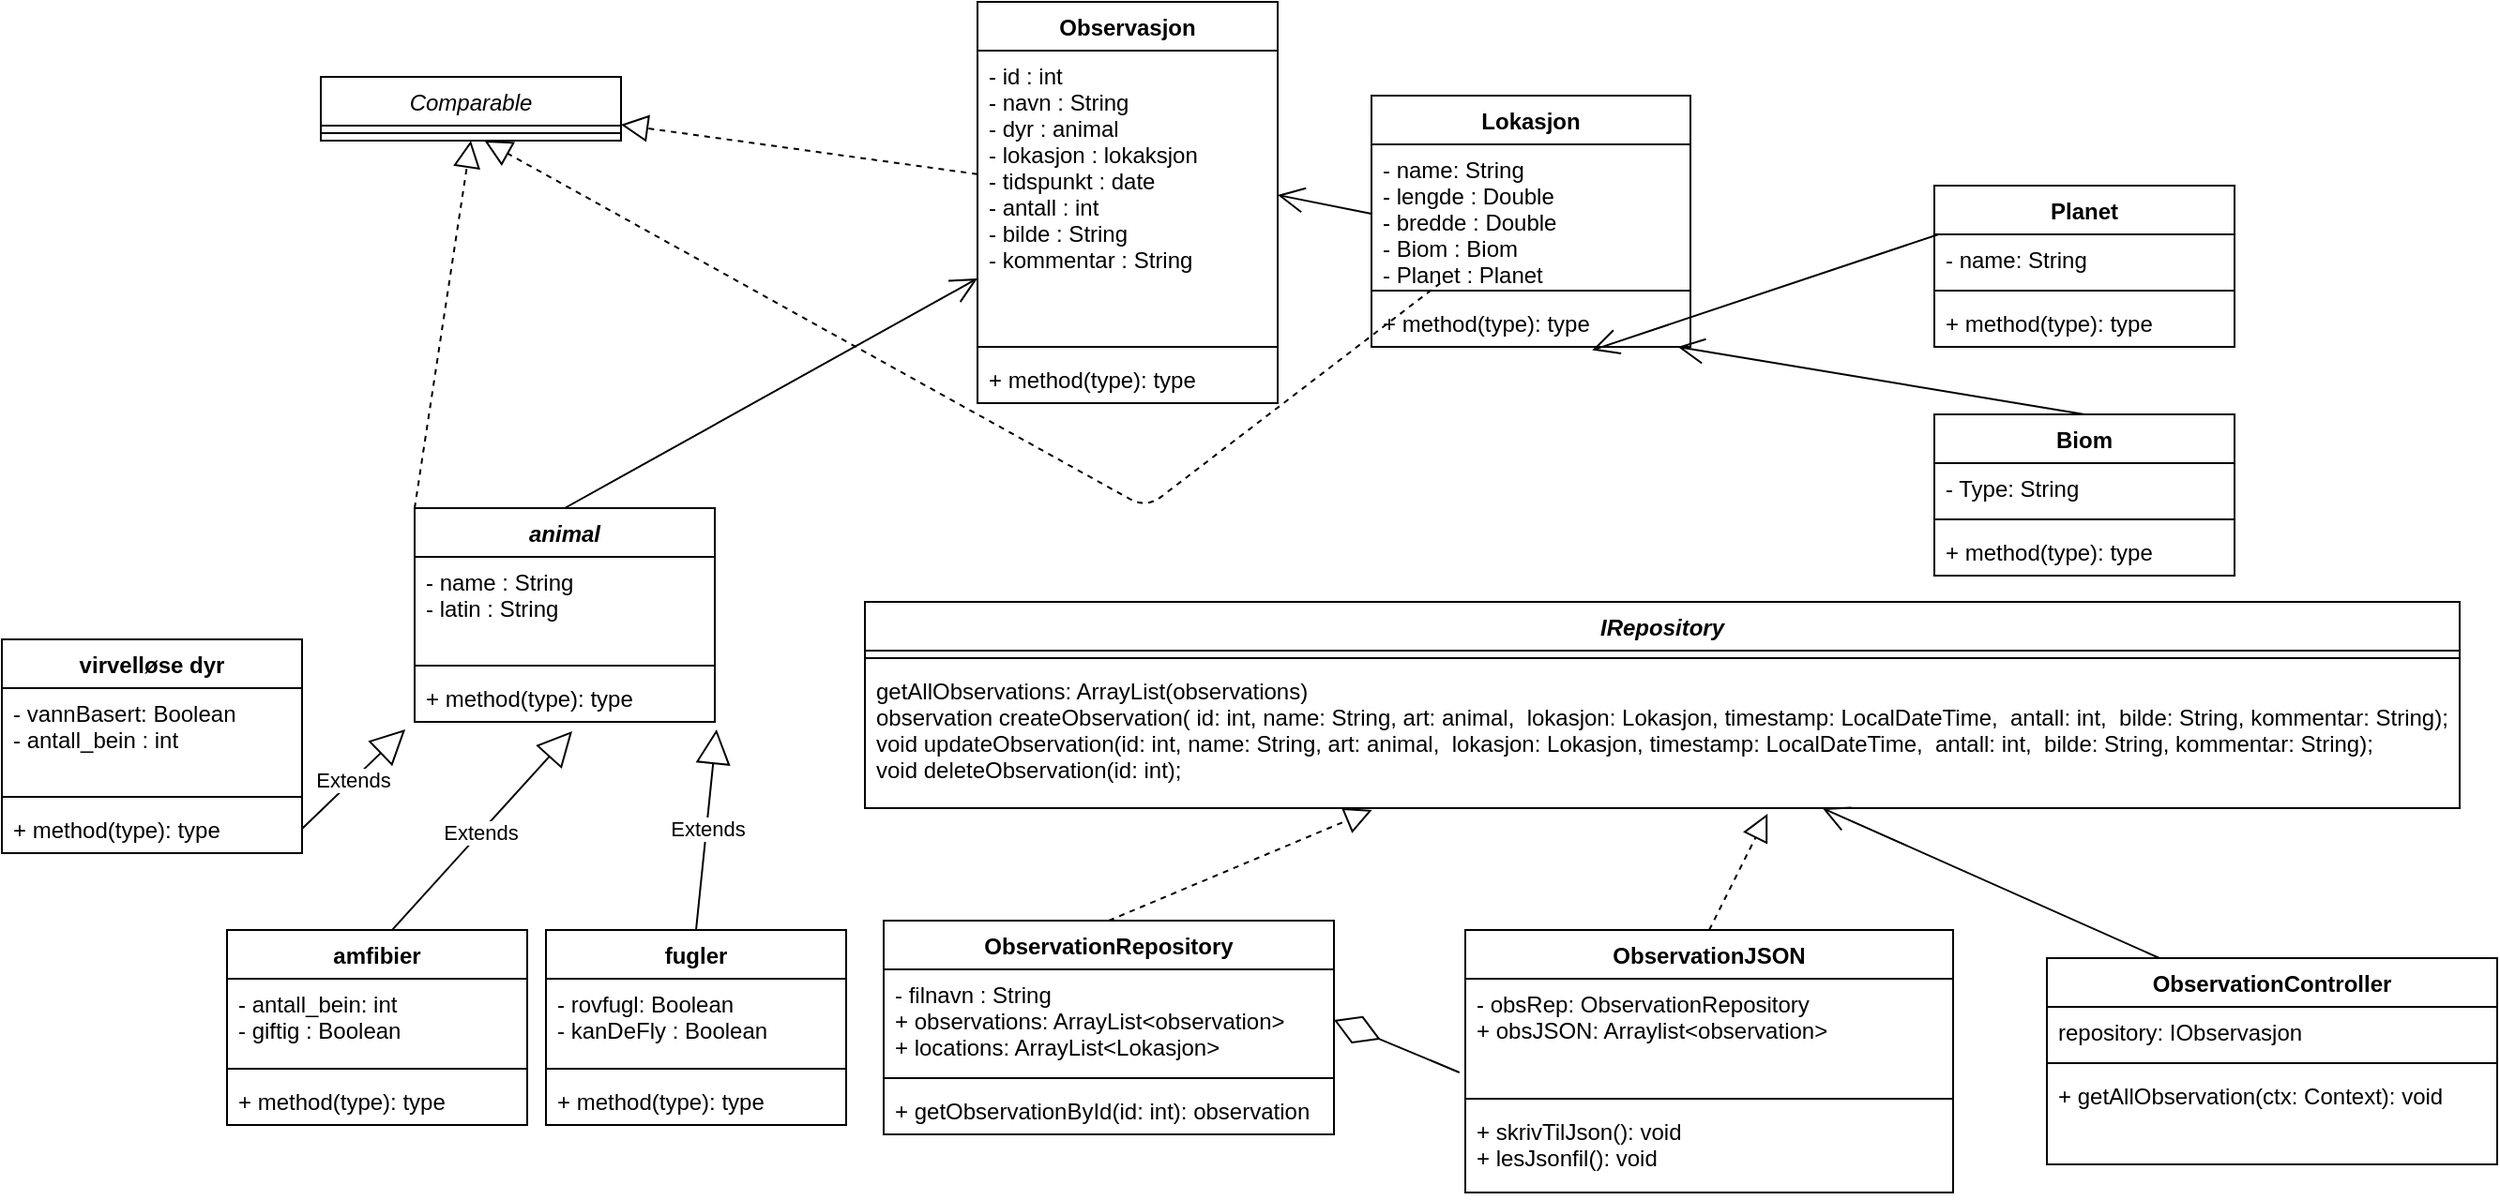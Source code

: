 <mxfile version="13.0.0" type="onedrive"><diagram id="C5RBs43oDa-KdzZeNtuy" name="Page-1"><mxGraphModel dx="2249" dy="762" grid="1" gridSize="10" guides="1" tooltips="1" connect="1" arrows="1" fold="1" page="1" pageScale="1" pageWidth="827" pageHeight="1169" math="0" shadow="0"><root><mxCell id="WIyWlLk6GJQsqaUBKTNV-0"/><mxCell id="WIyWlLk6GJQsqaUBKTNV-1" parent="WIyWlLk6GJQsqaUBKTNV-0"/><mxCell id="1l0XyxwOn4tncgADncdw-36" value="Extends" style="endArrow=block;endSize=16;endFill=0;html=1;exitX=1;exitY=0.5;exitDx=0;exitDy=0;entryX=-0.031;entryY=1.154;entryDx=0;entryDy=0;entryPerimeter=0;" parent="WIyWlLk6GJQsqaUBKTNV-1" source="1l0XyxwOn4tncgADncdw-11" target="1l0XyxwOn4tncgADncdw-7" edge="1"><mxGeometry width="160" relative="1" as="geometry"><mxPoint x="330" y="390" as="sourcePoint"/><mxPoint x="490" y="390" as="targetPoint"/></mxGeometry></mxCell><mxCell id="1l0XyxwOn4tncgADncdw-37" value="Extends" style="endArrow=block;endSize=16;endFill=0;html=1;exitX=0.544;exitY=0.01;exitDx=0;exitDy=0;exitPerimeter=0;entryX=0.525;entryY=1.192;entryDx=0;entryDy=0;entryPerimeter=0;" parent="WIyWlLk6GJQsqaUBKTNV-1" source="1l0XyxwOn4tncgADncdw-12" target="1l0XyxwOn4tncgADncdw-7" edge="1"><mxGeometry width="160" relative="1" as="geometry"><mxPoint x="330" y="390" as="sourcePoint"/><mxPoint x="490" y="390" as="targetPoint"/></mxGeometry></mxCell><mxCell id="1l0XyxwOn4tncgADncdw-38" value="Extends" style="endArrow=block;endSize=16;endFill=0;html=1;exitX=0.5;exitY=0;exitDx=0;exitDy=0;entryX=1.006;entryY=1.154;entryDx=0;entryDy=0;entryPerimeter=0;" parent="WIyWlLk6GJQsqaUBKTNV-1" source="1l0XyxwOn4tncgADncdw-20" target="1l0XyxwOn4tncgADncdw-7" edge="1"><mxGeometry width="160" relative="1" as="geometry"><mxPoint x="330" y="390" as="sourcePoint"/><mxPoint x="490" y="390" as="targetPoint"/></mxGeometry></mxCell><mxCell id="1l0XyxwOn4tncgADncdw-0" value="Observasjon" style="swimlane;fontStyle=1;align=center;verticalAlign=top;childLayout=stackLayout;horizontal=1;startSize=26;horizontalStack=0;resizeParent=1;resizeParentMax=0;resizeLast=0;collapsible=1;marginBottom=0;" parent="WIyWlLk6GJQsqaUBKTNV-1" vertex="1"><mxGeometry x="90" y="20" width="160" height="214" as="geometry"/></mxCell><mxCell id="1l0XyxwOn4tncgADncdw-1" value="- id : int&#10;- navn : String  &#10;- dyr : animal&#10;- lokasjon : lokaksjon&#10;- tidspunkt : date&#10;- antall : int&#10;- bilde : String&#10;- kommentar : String&#10;&#10;" style="text;strokeColor=none;fillColor=none;align=left;verticalAlign=top;spacingLeft=4;spacingRight=4;overflow=hidden;rotatable=0;points=[[0,0.5],[1,0.5]];portConstraint=eastwest;" parent="1l0XyxwOn4tncgADncdw-0" vertex="1"><mxGeometry y="26" width="160" height="154" as="geometry"/></mxCell><mxCell id="1l0XyxwOn4tncgADncdw-2" value="" style="line;strokeWidth=1;fillColor=none;align=left;verticalAlign=middle;spacingTop=-1;spacingLeft=3;spacingRight=3;rotatable=0;labelPosition=right;points=[];portConstraint=eastwest;" parent="1l0XyxwOn4tncgADncdw-0" vertex="1"><mxGeometry y="180" width="160" height="8" as="geometry"/></mxCell><mxCell id="1l0XyxwOn4tncgADncdw-3" value="+ method(type): type" style="text;strokeColor=none;fillColor=none;align=left;verticalAlign=top;spacingLeft=4;spacingRight=4;overflow=hidden;rotatable=0;points=[[0,0.5],[1,0.5]];portConstraint=eastwest;" parent="1l0XyxwOn4tncgADncdw-0" vertex="1"><mxGeometry y="188" width="160" height="26" as="geometry"/></mxCell><mxCell id="nQUTLPjLjgX2epwmvTS1-16" value="" style="endArrow=diamondThin;endFill=0;endSize=24;html=1;exitX=-0.012;exitY=0.833;exitDx=0;exitDy=0;exitPerimeter=0;entryX=1;entryY=0.5;entryDx=0;entryDy=0;" edge="1" parent="WIyWlLk6GJQsqaUBKTNV-1" source="nQUTLPjLjgX2epwmvTS1-9" target="nQUTLPjLjgX2epwmvTS1-13"><mxGeometry width="160" relative="1" as="geometry"><mxPoint x="350" y="696" as="sourcePoint"/><mxPoint x="420" y="670" as="targetPoint"/></mxGeometry></mxCell><mxCell id="nQUTLPjLjgX2epwmvTS1-17" value="" style="endArrow=block;dashed=1;endFill=0;endSize=12;html=1;entryX=0.318;entryY=1.013;entryDx=0;entryDy=0;entryPerimeter=0;exitX=0.5;exitY=0;exitDx=0;exitDy=0;" edge="1" parent="WIyWlLk6GJQsqaUBKTNV-1" source="nQUTLPjLjgX2epwmvTS1-12" target="nQUTLPjLjgX2epwmvTS1-3"><mxGeometry width="160" relative="1" as="geometry"><mxPoint x="160" y="690" as="sourcePoint"/><mxPoint x="320" y="690" as="targetPoint"/></mxGeometry></mxCell><mxCell id="nQUTLPjLjgX2epwmvTS1-18" value="" style="endArrow=block;dashed=1;endFill=0;endSize=12;html=1;exitX=0.5;exitY=0;exitDx=0;exitDy=0;entryX=0.566;entryY=1.039;entryDx=0;entryDy=0;entryPerimeter=0;" edge="1" parent="WIyWlLk6GJQsqaUBKTNV-1" source="nQUTLPjLjgX2epwmvTS1-8" target="nQUTLPjLjgX2epwmvTS1-3"><mxGeometry width="160" relative="1" as="geometry"><mxPoint x="160" y="690" as="sourcePoint"/><mxPoint x="320" y="690" as="targetPoint"/></mxGeometry></mxCell><mxCell id="nQUTLPjLjgX2epwmvTS1-23" value="" style="endArrow=block;dashed=1;endFill=0;endSize=12;html=1;entryX=0.5;entryY=1;entryDx=0;entryDy=0;exitX=0;exitY=0;exitDx=0;exitDy=0;" edge="1" parent="WIyWlLk6GJQsqaUBKTNV-1" source="1l0XyxwOn4tncgADncdw-4" target="nQUTLPjLjgX2epwmvTS1-4"><mxGeometry width="160" relative="1" as="geometry"><mxPoint x="90" y="690" as="sourcePoint"/><mxPoint x="-351.04" y="84.004" as="targetPoint"/></mxGeometry></mxCell><mxCell id="nQUTLPjLjgX2epwmvTS1-24" value="" style="endArrow=block;dashed=1;endFill=0;endSize=12;html=1;" edge="1" parent="WIyWlLk6GJQsqaUBKTNV-1" source="1l0XyxwOn4tncgADncdw-25" target="nQUTLPjLjgX2epwmvTS1-6"><mxGeometry width="160" relative="1" as="geometry"><mxPoint x="170" y="370" as="sourcePoint"/><mxPoint x="-276" y="67.008" as="targetPoint"/><Array as="points"><mxPoint x="180" y="290"/></Array></mxGeometry></mxCell><mxCell id="nQUTLPjLjgX2epwmvTS1-25" value="" style="endArrow=block;dashed=1;endFill=0;endSize=12;html=1;entryX=1;entryY=0.75;entryDx=0;entryDy=0;" edge="1" parent="WIyWlLk6GJQsqaUBKTNV-1" source="1l0XyxwOn4tncgADncdw-1" target="nQUTLPjLjgX2epwmvTS1-4"><mxGeometry width="160" relative="1" as="geometry"><mxPoint x="90" y="290" as="sourcePoint"/><mxPoint x="250" y="290" as="targetPoint"/></mxGeometry></mxCell><mxCell id="nQUTLPjLjgX2epwmvTS1-27" value="" style="endArrow=open;endFill=1;endSize=12;html=1;exitX=0.25;exitY=0;exitDx=0;exitDy=0;" edge="1" parent="WIyWlLk6GJQsqaUBKTNV-1" source="nQUTLPjLjgX2epwmvTS1-19" target="nQUTLPjLjgX2epwmvTS1-3"><mxGeometry width="160" relative="1" as="geometry"><mxPoint x="200" y="370" as="sourcePoint"/><mxPoint x="360" y="370" as="targetPoint"/></mxGeometry></mxCell><mxCell id="nQUTLPjLjgX2epwmvTS1-28" value="" style="endArrow=open;endFill=1;endSize=12;html=1;exitX=0.5;exitY=0;exitDx=0;exitDy=0;" edge="1" parent="WIyWlLk6GJQsqaUBKTNV-1" source="1l0XyxwOn4tncgADncdw-32" target="1l0XyxwOn4tncgADncdw-27"><mxGeometry width="160" relative="1" as="geometry"><mxPoint x="200" y="370" as="sourcePoint"/><mxPoint x="360" y="370" as="targetPoint"/></mxGeometry></mxCell><mxCell id="nQUTLPjLjgX2epwmvTS1-29" value="" style="endArrow=open;endFill=1;endSize=12;html=1;exitX=0.5;exitY=0;exitDx=0;exitDy=0;entryX=0.692;entryY=1.068;entryDx=0;entryDy=0;entryPerimeter=0;" edge="1" parent="WIyWlLk6GJQsqaUBKTNV-1" source="1l0XyxwOn4tncgADncdw-28" target="1l0XyxwOn4tncgADncdw-27"><mxGeometry width="160" relative="1" as="geometry"><mxPoint x="200" y="370" as="sourcePoint"/><mxPoint x="360" y="370" as="targetPoint"/></mxGeometry></mxCell><mxCell id="nQUTLPjLjgX2epwmvTS1-30" value="" style="endArrow=open;endFill=1;endSize=12;html=1;exitX=0.5;exitY=0;exitDx=0;exitDy=0;" edge="1" parent="WIyWlLk6GJQsqaUBKTNV-1" source="1l0XyxwOn4tncgADncdw-4" target="1l0XyxwOn4tncgADncdw-1"><mxGeometry width="160" relative="1" as="geometry"><mxPoint x="200" y="370" as="sourcePoint"/><mxPoint x="360" y="370" as="targetPoint"/></mxGeometry></mxCell><mxCell id="nQUTLPjLjgX2epwmvTS1-31" value="" style="endArrow=open;endFill=1;endSize=12;html=1;exitX=0;exitY=0.5;exitDx=0;exitDy=0;entryX=1;entryY=0.5;entryDx=0;entryDy=0;" edge="1" parent="WIyWlLk6GJQsqaUBKTNV-1" source="1l0XyxwOn4tncgADncdw-25" target="1l0XyxwOn4tncgADncdw-1"><mxGeometry width="160" relative="1" as="geometry"><mxPoint x="200" y="370" as="sourcePoint"/><mxPoint x="360" y="370" as="targetPoint"/></mxGeometry></mxCell><mxCell id="nQUTLPjLjgX2epwmvTS1-4" value="Comparable" style="swimlane;fontStyle=2;align=center;verticalAlign=top;childLayout=stackLayout;horizontal=1;startSize=26;horizontalStack=0;resizeParent=1;resizeParentMax=0;resizeLast=0;collapsible=1;marginBottom=0;" vertex="1" parent="WIyWlLk6GJQsqaUBKTNV-1"><mxGeometry x="-260" y="60" width="160" height="34" as="geometry"/></mxCell><mxCell id="nQUTLPjLjgX2epwmvTS1-6" value="" style="line;strokeWidth=1;fillColor=none;align=left;verticalAlign=middle;spacingTop=-1;spacingLeft=3;spacingRight=3;rotatable=0;labelPosition=right;points=[];portConstraint=eastwest;" vertex="1" parent="nQUTLPjLjgX2epwmvTS1-4"><mxGeometry y="26" width="160" height="8" as="geometry"/></mxCell><mxCell id="1l0XyxwOn4tncgADncdw-4" value="animal" style="swimlane;fontStyle=3;align=center;verticalAlign=top;childLayout=stackLayout;horizontal=1;startSize=26;horizontalStack=0;resizeParent=1;resizeParentMax=0;resizeLast=0;collapsible=1;marginBottom=0;" parent="WIyWlLk6GJQsqaUBKTNV-1" vertex="1"><mxGeometry x="-210" y="290" width="160" height="114" as="geometry"/></mxCell><mxCell id="1l0XyxwOn4tncgADncdw-5" value="- name : String&#10;- latin : String" style="text;strokeColor=none;fillColor=none;align=left;verticalAlign=top;spacingLeft=4;spacingRight=4;overflow=hidden;rotatable=0;points=[[0,0.5],[1,0.5]];portConstraint=eastwest;" parent="1l0XyxwOn4tncgADncdw-4" vertex="1"><mxGeometry y="26" width="160" height="54" as="geometry"/></mxCell><mxCell id="1l0XyxwOn4tncgADncdw-6" value="" style="line;strokeWidth=1;fillColor=none;align=left;verticalAlign=middle;spacingTop=-1;spacingLeft=3;spacingRight=3;rotatable=0;labelPosition=right;points=[];portConstraint=eastwest;" parent="1l0XyxwOn4tncgADncdw-4" vertex="1"><mxGeometry y="80" width="160" height="8" as="geometry"/></mxCell><mxCell id="1l0XyxwOn4tncgADncdw-7" value="+ method(type): type" style="text;strokeColor=none;fillColor=none;align=left;verticalAlign=top;spacingLeft=4;spacingRight=4;overflow=hidden;rotatable=0;points=[[0,0.5],[1,0.5]];portConstraint=eastwest;" parent="1l0XyxwOn4tncgADncdw-4" vertex="1"><mxGeometry y="88" width="160" height="26" as="geometry"/></mxCell><mxCell id="1l0XyxwOn4tncgADncdw-24" value="Lokasjon" style="swimlane;fontStyle=1;align=center;verticalAlign=top;childLayout=stackLayout;horizontal=1;startSize=26;horizontalStack=0;resizeParent=1;resizeParentMax=0;resizeLast=0;collapsible=1;marginBottom=0;" parent="WIyWlLk6GJQsqaUBKTNV-1" vertex="1"><mxGeometry x="300" y="70" width="170" height="134" as="geometry"/></mxCell><mxCell id="1l0XyxwOn4tncgADncdw-25" value="- name: String&#10;- lengde : Double&#10;- bredde : Double&#10;- Biom : Biom&#10;- Planet : Planet" style="text;strokeColor=none;fillColor=none;align=left;verticalAlign=top;spacingLeft=4;spacingRight=4;overflow=hidden;rotatable=0;points=[[0,0.5],[1,0.5]];portConstraint=eastwest;" parent="1l0XyxwOn4tncgADncdw-24" vertex="1"><mxGeometry y="26" width="170" height="74" as="geometry"/></mxCell><mxCell id="1l0XyxwOn4tncgADncdw-26" value="" style="line;strokeWidth=1;fillColor=none;align=left;verticalAlign=middle;spacingTop=-1;spacingLeft=3;spacingRight=3;rotatable=0;labelPosition=right;points=[];portConstraint=eastwest;" parent="1l0XyxwOn4tncgADncdw-24" vertex="1"><mxGeometry y="100" width="170" height="8" as="geometry"/></mxCell><mxCell id="1l0XyxwOn4tncgADncdw-27" value="+ method(type): type" style="text;strokeColor=none;fillColor=none;align=left;verticalAlign=top;spacingLeft=4;spacingRight=4;overflow=hidden;rotatable=0;points=[[0,0.5],[1,0.5]];portConstraint=eastwest;" parent="1l0XyxwOn4tncgADncdw-24" vertex="1"><mxGeometry y="108" width="170" height="26" as="geometry"/></mxCell><mxCell id="1l0XyxwOn4tncgADncdw-28" value="Planet" style="swimlane;fontStyle=1;align=center;verticalAlign=top;childLayout=stackLayout;horizontal=1;startSize=26;horizontalStack=0;resizeParent=1;resizeParentMax=0;resizeLast=0;collapsible=1;marginBottom=0;" parent="WIyWlLk6GJQsqaUBKTNV-1" vertex="1"><mxGeometry x="600" y="118" width="160" height="86" as="geometry"/></mxCell><mxCell id="1l0XyxwOn4tncgADncdw-29" value="- name: String" style="text;strokeColor=none;fillColor=none;align=left;verticalAlign=top;spacingLeft=4;spacingRight=4;overflow=hidden;rotatable=0;points=[[0,0.5],[1,0.5]];portConstraint=eastwest;" parent="1l0XyxwOn4tncgADncdw-28" vertex="1"><mxGeometry y="26" width="160" height="26" as="geometry"/></mxCell><mxCell id="1l0XyxwOn4tncgADncdw-30" value="" style="line;strokeWidth=1;fillColor=none;align=left;verticalAlign=middle;spacingTop=-1;spacingLeft=3;spacingRight=3;rotatable=0;labelPosition=right;points=[];portConstraint=eastwest;" parent="1l0XyxwOn4tncgADncdw-28" vertex="1"><mxGeometry y="52" width="160" height="8" as="geometry"/></mxCell><mxCell id="1l0XyxwOn4tncgADncdw-31" value="+ method(type): type" style="text;strokeColor=none;fillColor=none;align=left;verticalAlign=top;spacingLeft=4;spacingRight=4;overflow=hidden;rotatable=0;points=[[0,0.5],[1,0.5]];portConstraint=eastwest;" parent="1l0XyxwOn4tncgADncdw-28" vertex="1"><mxGeometry y="60" width="160" height="26" as="geometry"/></mxCell><mxCell id="1l0XyxwOn4tncgADncdw-32" value="Biom" style="swimlane;fontStyle=1;align=center;verticalAlign=top;childLayout=stackLayout;horizontal=1;startSize=26;horizontalStack=0;resizeParent=1;resizeParentMax=0;resizeLast=0;collapsible=1;marginBottom=0;" parent="WIyWlLk6GJQsqaUBKTNV-1" vertex="1"><mxGeometry x="600" y="240" width="160" height="86" as="geometry"/></mxCell><mxCell id="1l0XyxwOn4tncgADncdw-33" value="- Type: String" style="text;strokeColor=none;fillColor=none;align=left;verticalAlign=top;spacingLeft=4;spacingRight=4;overflow=hidden;rotatable=0;points=[[0,0.5],[1,0.5]];portConstraint=eastwest;" parent="1l0XyxwOn4tncgADncdw-32" vertex="1"><mxGeometry y="26" width="160" height="26" as="geometry"/></mxCell><mxCell id="1l0XyxwOn4tncgADncdw-34" value="" style="line;strokeWidth=1;fillColor=none;align=left;verticalAlign=middle;spacingTop=-1;spacingLeft=3;spacingRight=3;rotatable=0;labelPosition=right;points=[];portConstraint=eastwest;" parent="1l0XyxwOn4tncgADncdw-32" vertex="1"><mxGeometry y="52" width="160" height="8" as="geometry"/></mxCell><mxCell id="1l0XyxwOn4tncgADncdw-35" value="+ method(type): type" style="text;strokeColor=none;fillColor=none;align=left;verticalAlign=top;spacingLeft=4;spacingRight=4;overflow=hidden;rotatable=0;points=[[0,0.5],[1,0.5]];portConstraint=eastwest;" parent="1l0XyxwOn4tncgADncdw-32" vertex="1"><mxGeometry y="60" width="160" height="26" as="geometry"/></mxCell><mxCell id="nQUTLPjLjgX2epwmvTS1-0" value="IRepository" style="swimlane;fontStyle=3;align=center;verticalAlign=top;childLayout=stackLayout;horizontal=1;startSize=26;horizontalStack=0;resizeParent=1;resizeParentMax=0;resizeLast=0;collapsible=1;marginBottom=0;" vertex="1" parent="WIyWlLk6GJQsqaUBKTNV-1"><mxGeometry x="30" y="340" width="850" height="110" as="geometry"/></mxCell><mxCell id="nQUTLPjLjgX2epwmvTS1-2" value="" style="line;strokeWidth=1;fillColor=none;align=left;verticalAlign=middle;spacingTop=-1;spacingLeft=3;spacingRight=3;rotatable=0;labelPosition=right;points=[];portConstraint=eastwest;" vertex="1" parent="nQUTLPjLjgX2epwmvTS1-0"><mxGeometry y="26" width="850" height="8" as="geometry"/></mxCell><mxCell id="nQUTLPjLjgX2epwmvTS1-3" value="getAllObservations: ArrayList(observations)&#10;observation createObservation( id: int, name: String, art: animal,  lokasjon: Lokasjon, timestamp: LocalDateTime,  antall: int,  bilde: String, kommentar: String);&#10;void updateObservation(id: int, name: String, art: animal,  lokasjon: Lokasjon, timestamp: LocalDateTime,  antall: int,  bilde: String, kommentar: String);&#10;void deleteObservation(id: int);" style="text;strokeColor=none;fillColor=none;align=left;verticalAlign=top;spacingLeft=4;spacingRight=4;overflow=hidden;rotatable=0;points=[[0,0.5],[1,0.5]];portConstraint=eastwest;" vertex="1" parent="nQUTLPjLjgX2epwmvTS1-0"><mxGeometry y="34" width="850" height="76" as="geometry"/></mxCell><mxCell id="nQUTLPjLjgX2epwmvTS1-12" value="ObservationRepository" style="swimlane;fontStyle=1;align=center;verticalAlign=top;childLayout=stackLayout;horizontal=1;startSize=26;horizontalStack=0;resizeParent=1;resizeParentMax=0;resizeLast=0;collapsible=1;marginBottom=0;" vertex="1" parent="WIyWlLk6GJQsqaUBKTNV-1"><mxGeometry x="40" y="510" width="240" height="114" as="geometry"/></mxCell><mxCell id="nQUTLPjLjgX2epwmvTS1-13" value="- filnavn : String&#10;+ observations: ArrayList&lt;observation&gt;&#10;+ locations: ArrayList&lt;Lokasjon&gt;" style="text;strokeColor=none;fillColor=none;align=left;verticalAlign=top;spacingLeft=4;spacingRight=4;overflow=hidden;rotatable=0;points=[[0,0.5],[1,0.5]];portConstraint=eastwest;" vertex="1" parent="nQUTLPjLjgX2epwmvTS1-12"><mxGeometry y="26" width="240" height="54" as="geometry"/></mxCell><mxCell id="nQUTLPjLjgX2epwmvTS1-14" value="" style="line;strokeWidth=1;fillColor=none;align=left;verticalAlign=middle;spacingTop=-1;spacingLeft=3;spacingRight=3;rotatable=0;labelPosition=right;points=[];portConstraint=eastwest;" vertex="1" parent="nQUTLPjLjgX2epwmvTS1-12"><mxGeometry y="80" width="240" height="8" as="geometry"/></mxCell><mxCell id="nQUTLPjLjgX2epwmvTS1-15" value="+ getObservationById(id: int): observation" style="text;strokeColor=none;fillColor=none;align=left;verticalAlign=top;spacingLeft=4;spacingRight=4;overflow=hidden;rotatable=0;points=[[0,0.5],[1,0.5]];portConstraint=eastwest;" vertex="1" parent="nQUTLPjLjgX2epwmvTS1-12"><mxGeometry y="88" width="240" height="26" as="geometry"/></mxCell><mxCell id="nQUTLPjLjgX2epwmvTS1-8" value="ObservationJSON" style="swimlane;fontStyle=1;align=center;verticalAlign=top;childLayout=stackLayout;horizontal=1;startSize=26;horizontalStack=0;resizeParent=1;resizeParentMax=0;resizeLast=0;collapsible=1;marginBottom=0;" vertex="1" parent="WIyWlLk6GJQsqaUBKTNV-1"><mxGeometry x="350" y="515" width="260" height="140" as="geometry"/></mxCell><mxCell id="nQUTLPjLjgX2epwmvTS1-9" value="- obsRep: ObservationRepository&#10;+ obsJSON: Arraylist&lt;observation&gt;" style="text;strokeColor=none;fillColor=none;align=left;verticalAlign=top;spacingLeft=4;spacingRight=4;overflow=hidden;rotatable=0;points=[[0,0.5],[1,0.5]];portConstraint=eastwest;" vertex="1" parent="nQUTLPjLjgX2epwmvTS1-8"><mxGeometry y="26" width="260" height="60" as="geometry"/></mxCell><mxCell id="nQUTLPjLjgX2epwmvTS1-10" value="" style="line;strokeWidth=1;fillColor=none;align=left;verticalAlign=middle;spacingTop=-1;spacingLeft=3;spacingRight=3;rotatable=0;labelPosition=right;points=[];portConstraint=eastwest;" vertex="1" parent="nQUTLPjLjgX2epwmvTS1-8"><mxGeometry y="86" width="260" height="8" as="geometry"/></mxCell><mxCell id="nQUTLPjLjgX2epwmvTS1-11" value="+ skrivTilJson(): void&#10;+ lesJsonfil(): void" style="text;strokeColor=none;fillColor=none;align=left;verticalAlign=top;spacingLeft=4;spacingRight=4;overflow=hidden;rotatable=0;points=[[0,0.5],[1,0.5]];portConstraint=eastwest;" vertex="1" parent="nQUTLPjLjgX2epwmvTS1-8"><mxGeometry y="94" width="260" height="46" as="geometry"/></mxCell><mxCell id="nQUTLPjLjgX2epwmvTS1-19" value="ObservationController" style="swimlane;fontStyle=1;align=center;verticalAlign=top;childLayout=stackLayout;horizontal=1;startSize=26;horizontalStack=0;resizeParent=1;resizeParentMax=0;resizeLast=0;collapsible=1;marginBottom=0;" vertex="1" parent="WIyWlLk6GJQsqaUBKTNV-1"><mxGeometry x="660" y="530" width="240" height="110" as="geometry"/></mxCell><mxCell id="nQUTLPjLjgX2epwmvTS1-20" value="repository: IObservasjon" style="text;strokeColor=none;fillColor=none;align=left;verticalAlign=top;spacingLeft=4;spacingRight=4;overflow=hidden;rotatable=0;points=[[0,0.5],[1,0.5]];portConstraint=eastwest;" vertex="1" parent="nQUTLPjLjgX2epwmvTS1-19"><mxGeometry y="26" width="240" height="26" as="geometry"/></mxCell><mxCell id="nQUTLPjLjgX2epwmvTS1-21" value="" style="line;strokeWidth=1;fillColor=none;align=left;verticalAlign=middle;spacingTop=-1;spacingLeft=3;spacingRight=3;rotatable=0;labelPosition=right;points=[];portConstraint=eastwest;" vertex="1" parent="nQUTLPjLjgX2epwmvTS1-19"><mxGeometry y="52" width="240" height="8" as="geometry"/></mxCell><mxCell id="nQUTLPjLjgX2epwmvTS1-22" value="+ getAllObservation(ctx: Context): void" style="text;strokeColor=none;fillColor=none;align=left;verticalAlign=top;spacingLeft=4;spacingRight=4;overflow=hidden;rotatable=0;points=[[0,0.5],[1,0.5]];portConstraint=eastwest;" vertex="1" parent="nQUTLPjLjgX2epwmvTS1-19"><mxGeometry y="60" width="240" height="50" as="geometry"/></mxCell><mxCell id="1l0XyxwOn4tncgADncdw-20" value="fugler" style="swimlane;fontStyle=1;align=center;verticalAlign=top;childLayout=stackLayout;horizontal=1;startSize=26;horizontalStack=0;resizeParent=1;resizeParentMax=0;resizeLast=0;collapsible=1;marginBottom=0;" parent="WIyWlLk6GJQsqaUBKTNV-1" vertex="1"><mxGeometry x="-140" y="515" width="160" height="104" as="geometry"/></mxCell><mxCell id="1l0XyxwOn4tncgADncdw-21" value="- rovfugl: Boolean&#10;- kanDeFly : Boolean" style="text;strokeColor=none;fillColor=none;align=left;verticalAlign=top;spacingLeft=4;spacingRight=4;overflow=hidden;rotatable=0;points=[[0,0.5],[1,0.5]];portConstraint=eastwest;" parent="1l0XyxwOn4tncgADncdw-20" vertex="1"><mxGeometry y="26" width="160" height="44" as="geometry"/></mxCell><mxCell id="1l0XyxwOn4tncgADncdw-22" value="" style="line;strokeWidth=1;fillColor=none;align=left;verticalAlign=middle;spacingTop=-1;spacingLeft=3;spacingRight=3;rotatable=0;labelPosition=right;points=[];portConstraint=eastwest;" parent="1l0XyxwOn4tncgADncdw-20" vertex="1"><mxGeometry y="70" width="160" height="8" as="geometry"/></mxCell><mxCell id="1l0XyxwOn4tncgADncdw-23" value="+ method(type): type" style="text;strokeColor=none;fillColor=none;align=left;verticalAlign=top;spacingLeft=4;spacingRight=4;overflow=hidden;rotatable=0;points=[[0,0.5],[1,0.5]];portConstraint=eastwest;" parent="1l0XyxwOn4tncgADncdw-20" vertex="1"><mxGeometry y="78" width="160" height="26" as="geometry"/></mxCell><mxCell id="1l0XyxwOn4tncgADncdw-12" value="amfibier" style="swimlane;fontStyle=1;align=center;verticalAlign=top;childLayout=stackLayout;horizontal=1;startSize=26;horizontalStack=0;resizeParent=1;resizeParentMax=0;resizeLast=0;collapsible=1;marginBottom=0;" parent="WIyWlLk6GJQsqaUBKTNV-1" vertex="1"><mxGeometry x="-310" y="515" width="160" height="104" as="geometry"/></mxCell><mxCell id="1l0XyxwOn4tncgADncdw-13" value="- antall_bein: int&#10;- giftig : Boolean" style="text;strokeColor=none;fillColor=none;align=left;verticalAlign=top;spacingLeft=4;spacingRight=4;overflow=hidden;rotatable=0;points=[[0,0.5],[1,0.5]];portConstraint=eastwest;" parent="1l0XyxwOn4tncgADncdw-12" vertex="1"><mxGeometry y="26" width="160" height="44" as="geometry"/></mxCell><mxCell id="1l0XyxwOn4tncgADncdw-14" value="" style="line;strokeWidth=1;fillColor=none;align=left;verticalAlign=middle;spacingTop=-1;spacingLeft=3;spacingRight=3;rotatable=0;labelPosition=right;points=[];portConstraint=eastwest;" parent="1l0XyxwOn4tncgADncdw-12" vertex="1"><mxGeometry y="70" width="160" height="8" as="geometry"/></mxCell><mxCell id="1l0XyxwOn4tncgADncdw-15" value="+ method(type): type" style="text;strokeColor=none;fillColor=none;align=left;verticalAlign=top;spacingLeft=4;spacingRight=4;overflow=hidden;rotatable=0;points=[[0,0.5],[1,0.5]];portConstraint=eastwest;" parent="1l0XyxwOn4tncgADncdw-12" vertex="1"><mxGeometry y="78" width="160" height="26" as="geometry"/></mxCell><mxCell id="1l0XyxwOn4tncgADncdw-8" value="virvelløse dyr" style="swimlane;fontStyle=1;align=center;verticalAlign=top;childLayout=stackLayout;horizontal=1;startSize=26;horizontalStack=0;resizeParent=1;resizeParentMax=0;resizeLast=0;collapsible=1;marginBottom=0;" parent="WIyWlLk6GJQsqaUBKTNV-1" vertex="1"><mxGeometry x="-430" y="360" width="160" height="114" as="geometry"/></mxCell><mxCell id="1l0XyxwOn4tncgADncdw-9" value="- vannBasert: Boolean&#10;- antall_bein : int" style="text;strokeColor=none;fillColor=none;align=left;verticalAlign=top;spacingLeft=4;spacingRight=4;overflow=hidden;rotatable=0;points=[[0,0.5],[1,0.5]];portConstraint=eastwest;" parent="1l0XyxwOn4tncgADncdw-8" vertex="1"><mxGeometry y="26" width="160" height="54" as="geometry"/></mxCell><mxCell id="1l0XyxwOn4tncgADncdw-10" value="" style="line;strokeWidth=1;fillColor=none;align=left;verticalAlign=middle;spacingTop=-1;spacingLeft=3;spacingRight=3;rotatable=0;labelPosition=right;points=[];portConstraint=eastwest;" parent="1l0XyxwOn4tncgADncdw-8" vertex="1"><mxGeometry y="80" width="160" height="8" as="geometry"/></mxCell><mxCell id="1l0XyxwOn4tncgADncdw-11" value="+ method(type): type" style="text;strokeColor=none;fillColor=none;align=left;verticalAlign=top;spacingLeft=4;spacingRight=4;overflow=hidden;rotatable=0;points=[[0,0.5],[1,0.5]];portConstraint=eastwest;" parent="1l0XyxwOn4tncgADncdw-8" vertex="1"><mxGeometry y="88" width="160" height="26" as="geometry"/></mxCell></root></mxGraphModel></diagram></mxfile>